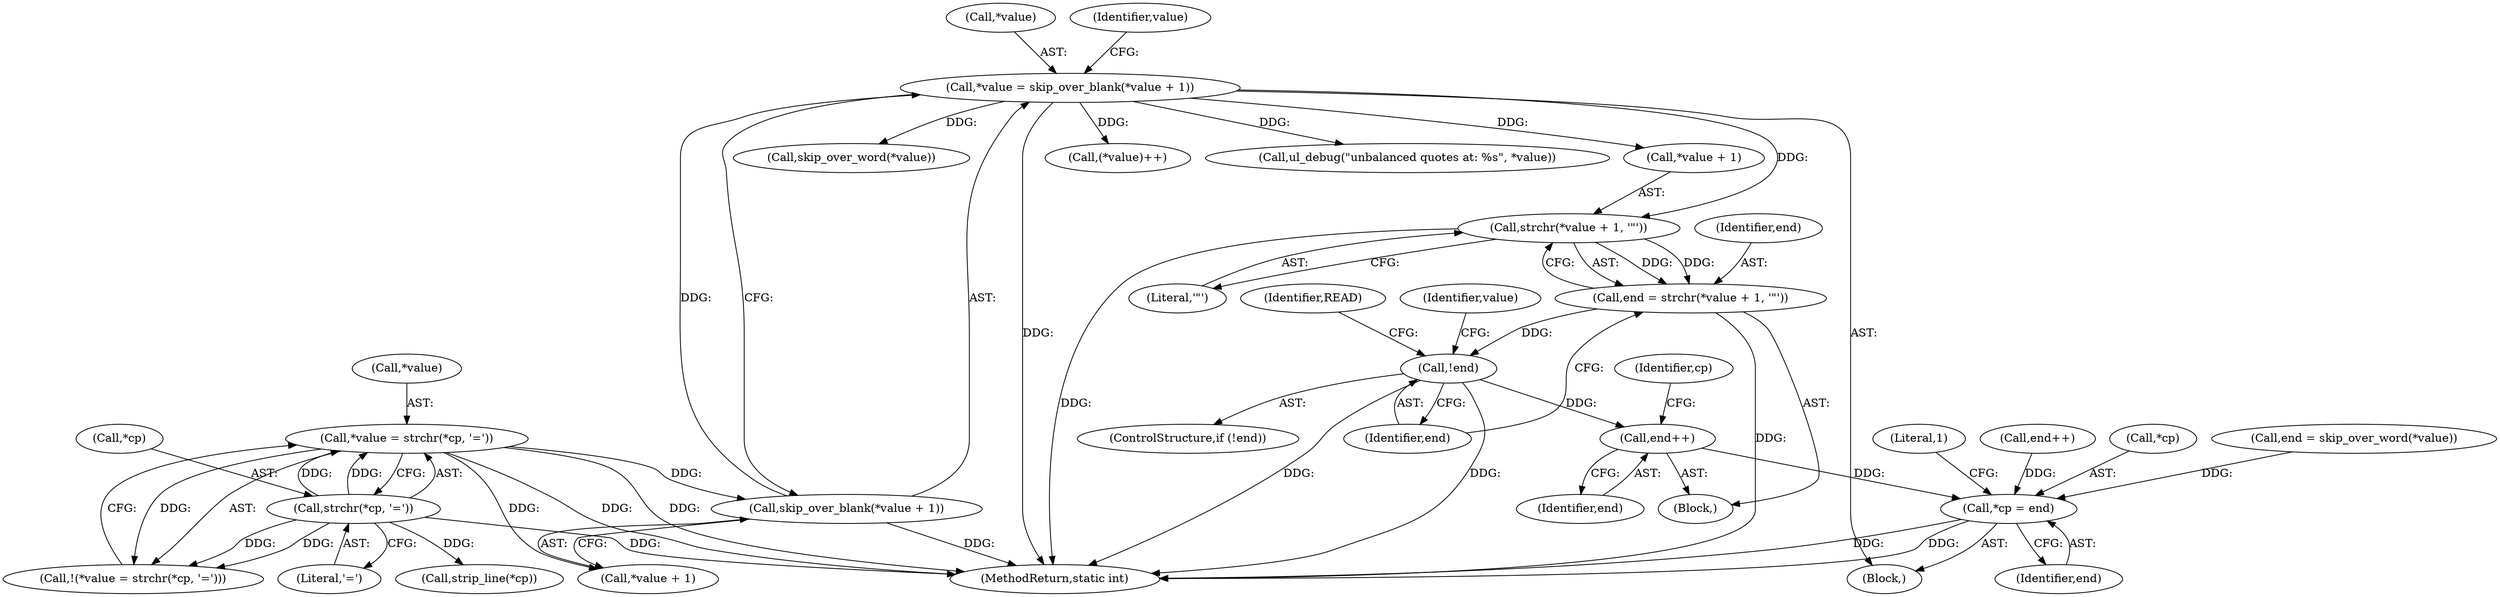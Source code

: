 digraph "1_util-linux_89e90ae7b2826110ea28c1c0eb8e7c56c3907bdc@API" {
"1000157" [label="(Call,strchr(*value + 1, '\"'))"];
"1000140" [label="(Call,*value = skip_over_blank(*value + 1))"];
"1000143" [label="(Call,skip_over_blank(*value + 1))"];
"1000120" [label="(Call,*value = strchr(*cp, '='))"];
"1000123" [label="(Call,strchr(*cp, '='))"];
"1000155" [label="(Call,end = strchr(*value + 1, '\"'))"];
"1000164" [label="(Call,!end)"];
"1000188" [label="(Call,end++)"];
"1000207" [label="(Call,*cp = end)"];
"1000189" [label="(Identifier,end)"];
"1000163" [label="(ControlStructure,if (!end))"];
"1000157" [label="(Call,strchr(*value + 1, '\"'))"];
"1000120" [label="(Call,*value = strchr(*cp, '='))"];
"1000144" [label="(Call,*value + 1)"];
"1000194" [label="(Call,skip_over_word(*value))"];
"1000212" [label="(Literal,1)"];
"1000205" [label="(Call,end++)"];
"1000119" [label="(Call,!(*value = strchr(*cp, '=')))"];
"1000124" [label="(Call,*cp)"];
"1000213" [label="(MethodReturn,static int)"];
"1000140" [label="(Call,*value = skip_over_blank(*value + 1))"];
"1000141" [label="(Call,*value)"];
"1000207" [label="(Call,*cp = end)"];
"1000123" [label="(Call,strchr(*cp, '='))"];
"1000208" [label="(Call,*cp)"];
"1000137" [label="(Call,strip_line(*cp))"];
"1000156" [label="(Identifier,end)"];
"1000168" [label="(Identifier,READ)"];
"1000152" [label="(Identifier,value)"];
"1000165" [label="(Identifier,end)"];
"1000192" [label="(Call,end = skip_over_word(*value))"];
"1000183" [label="(Identifier,value)"];
"1000158" [label="(Call,*value + 1)"];
"1000210" [label="(Identifier,end)"];
"1000181" [label="(Call,(*value)++)"];
"1000209" [label="(Identifier,cp)"];
"1000155" [label="(Call,end = strchr(*value + 1, '\"'))"];
"1000169" [label="(Call,ul_debug(\"unbalanced quotes at: %s\", *value))"];
"1000154" [label="(Block,)"];
"1000162" [label="(Literal,'\"')"];
"1000143" [label="(Call,skip_over_blank(*value + 1))"];
"1000164" [label="(Call,!end)"];
"1000126" [label="(Literal,'=')"];
"1000104" [label="(Block,)"];
"1000121" [label="(Call,*value)"];
"1000188" [label="(Call,end++)"];
"1000157" -> "1000155"  [label="AST: "];
"1000157" -> "1000162"  [label="CFG: "];
"1000158" -> "1000157"  [label="AST: "];
"1000162" -> "1000157"  [label="AST: "];
"1000155" -> "1000157"  [label="CFG: "];
"1000157" -> "1000213"  [label="DDG: "];
"1000157" -> "1000155"  [label="DDG: "];
"1000157" -> "1000155"  [label="DDG: "];
"1000140" -> "1000157"  [label="DDG: "];
"1000140" -> "1000104"  [label="AST: "];
"1000140" -> "1000143"  [label="CFG: "];
"1000141" -> "1000140"  [label="AST: "];
"1000143" -> "1000140"  [label="AST: "];
"1000152" -> "1000140"  [label="CFG: "];
"1000140" -> "1000213"  [label="DDG: "];
"1000143" -> "1000140"  [label="DDG: "];
"1000140" -> "1000158"  [label="DDG: "];
"1000140" -> "1000169"  [label="DDG: "];
"1000140" -> "1000181"  [label="DDG: "];
"1000140" -> "1000194"  [label="DDG: "];
"1000143" -> "1000144"  [label="CFG: "];
"1000144" -> "1000143"  [label="AST: "];
"1000143" -> "1000213"  [label="DDG: "];
"1000120" -> "1000143"  [label="DDG: "];
"1000120" -> "1000119"  [label="AST: "];
"1000120" -> "1000123"  [label="CFG: "];
"1000121" -> "1000120"  [label="AST: "];
"1000123" -> "1000120"  [label="AST: "];
"1000119" -> "1000120"  [label="CFG: "];
"1000120" -> "1000213"  [label="DDG: "];
"1000120" -> "1000213"  [label="DDG: "];
"1000120" -> "1000119"  [label="DDG: "];
"1000123" -> "1000120"  [label="DDG: "];
"1000123" -> "1000120"  [label="DDG: "];
"1000120" -> "1000144"  [label="DDG: "];
"1000123" -> "1000126"  [label="CFG: "];
"1000124" -> "1000123"  [label="AST: "];
"1000126" -> "1000123"  [label="AST: "];
"1000123" -> "1000213"  [label="DDG: "];
"1000123" -> "1000119"  [label="DDG: "];
"1000123" -> "1000119"  [label="DDG: "];
"1000123" -> "1000137"  [label="DDG: "];
"1000155" -> "1000154"  [label="AST: "];
"1000156" -> "1000155"  [label="AST: "];
"1000165" -> "1000155"  [label="CFG: "];
"1000155" -> "1000213"  [label="DDG: "];
"1000155" -> "1000164"  [label="DDG: "];
"1000164" -> "1000163"  [label="AST: "];
"1000164" -> "1000165"  [label="CFG: "];
"1000165" -> "1000164"  [label="AST: "];
"1000168" -> "1000164"  [label="CFG: "];
"1000183" -> "1000164"  [label="CFG: "];
"1000164" -> "1000213"  [label="DDG: "];
"1000164" -> "1000213"  [label="DDG: "];
"1000164" -> "1000188"  [label="DDG: "];
"1000188" -> "1000154"  [label="AST: "];
"1000188" -> "1000189"  [label="CFG: "];
"1000189" -> "1000188"  [label="AST: "];
"1000209" -> "1000188"  [label="CFG: "];
"1000188" -> "1000207"  [label="DDG: "];
"1000207" -> "1000104"  [label="AST: "];
"1000207" -> "1000210"  [label="CFG: "];
"1000208" -> "1000207"  [label="AST: "];
"1000210" -> "1000207"  [label="AST: "];
"1000212" -> "1000207"  [label="CFG: "];
"1000207" -> "1000213"  [label="DDG: "];
"1000207" -> "1000213"  [label="DDG: "];
"1000205" -> "1000207"  [label="DDG: "];
"1000192" -> "1000207"  [label="DDG: "];
}
